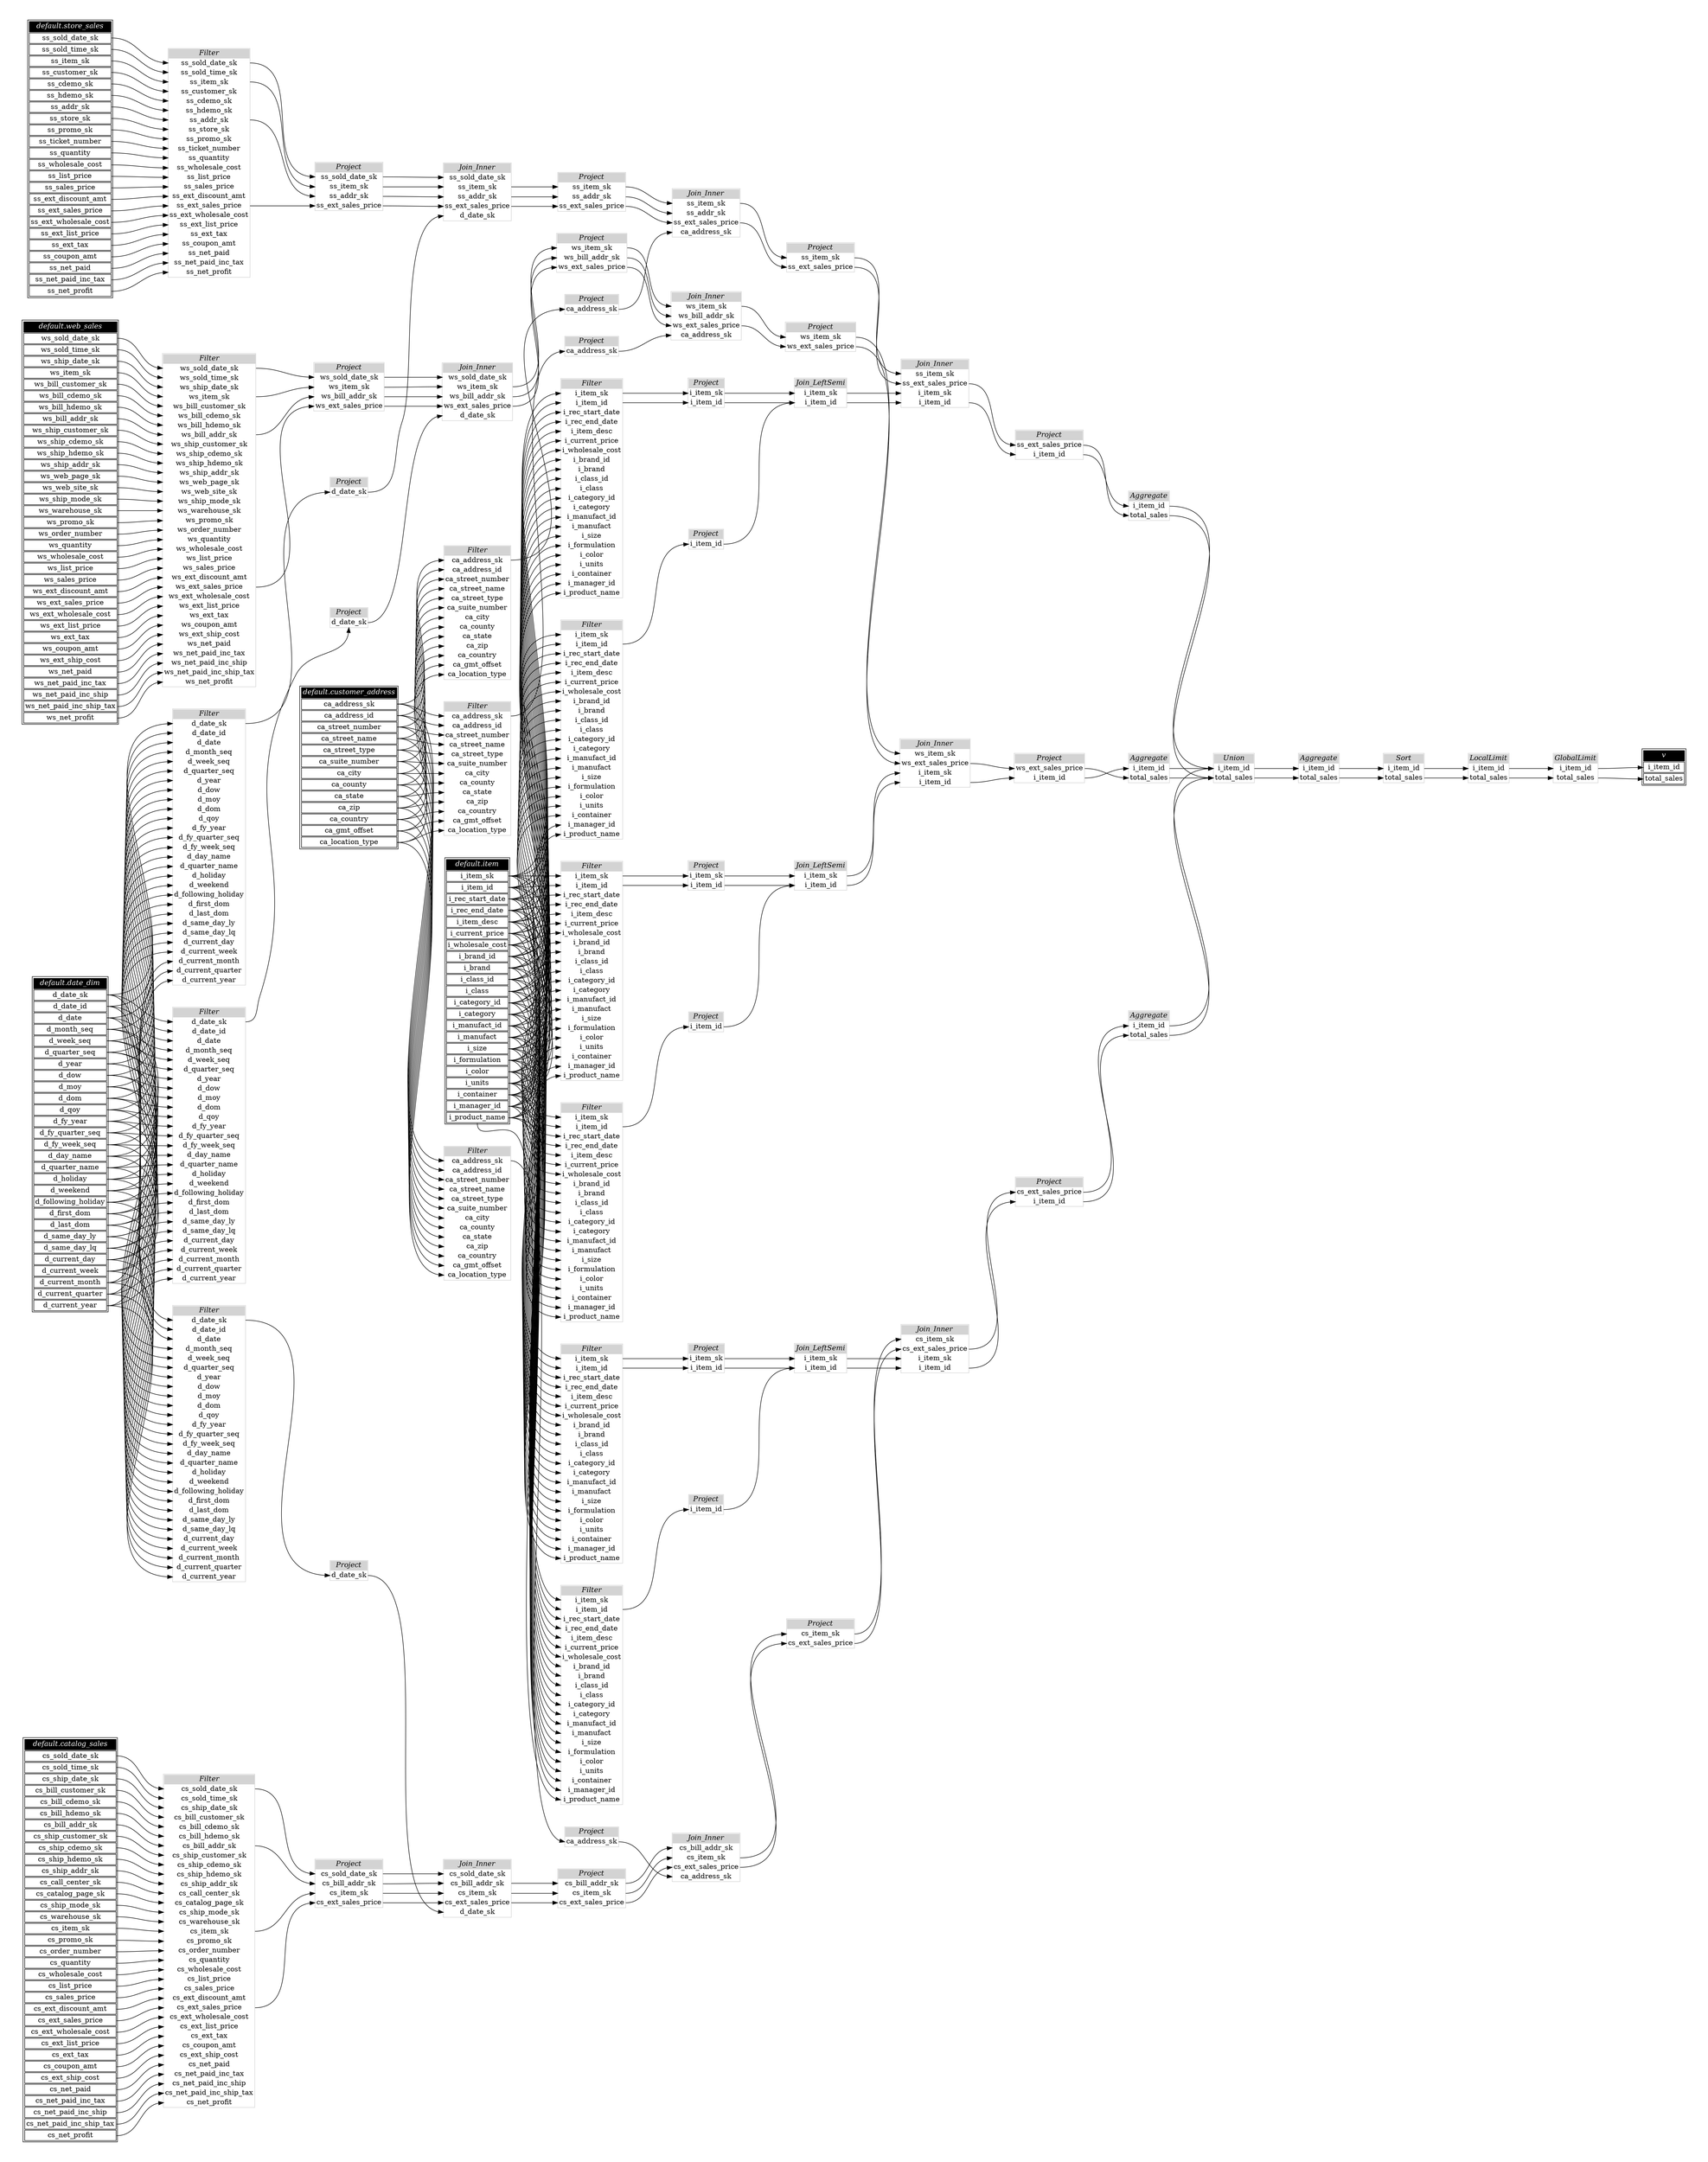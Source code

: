 // Automatically generated by TPCDSFlowTestSuite


digraph {
  graph [pad="0.5" nodesep="0.5" ranksep="1" fontname="Helvetica" rankdir=LR];
  node [shape=plaintext]

  
"Aggregate_5e11f69" [label=<
<table color="lightgray" border="1" cellborder="0" cellspacing="0">
  <tr><td bgcolor="lightgray" port="nodeName"><i>Aggregate</i></td></tr>
  <tr><td port="0">i_item_id</td></tr>
<tr><td port="1">total_sales</td></tr>
</table>>];
     

"Aggregate_7efac1b" [label=<
<table color="lightgray" border="1" cellborder="0" cellspacing="0">
  <tr><td bgcolor="lightgray" port="nodeName"><i>Aggregate</i></td></tr>
  <tr><td port="0">i_item_id</td></tr>
<tr><td port="1">total_sales</td></tr>
</table>>];
     

"Aggregate_84ac364" [label=<
<table color="lightgray" border="1" cellborder="0" cellspacing="0">
  <tr><td bgcolor="lightgray" port="nodeName"><i>Aggregate</i></td></tr>
  <tr><td port="0">i_item_id</td></tr>
<tr><td port="1">total_sales</td></tr>
</table>>];
     

"Aggregate_e6edb68" [label=<
<table color="lightgray" border="1" cellborder="0" cellspacing="0">
  <tr><td bgcolor="lightgray" port="nodeName"><i>Aggregate</i></td></tr>
  <tr><td port="0">i_item_id</td></tr>
<tr><td port="1">total_sales</td></tr>
</table>>];
     

"Filter_228d5f6" [label=<
<table color="lightgray" border="1" cellborder="0" cellspacing="0">
  <tr><td bgcolor="lightgray" port="nodeName"><i>Filter</i></td></tr>
  <tr><td port="0">d_date_sk</td></tr>
<tr><td port="1">d_date_id</td></tr>
<tr><td port="2">d_date</td></tr>
<tr><td port="3">d_month_seq</td></tr>
<tr><td port="4">d_week_seq</td></tr>
<tr><td port="5">d_quarter_seq</td></tr>
<tr><td port="6">d_year</td></tr>
<tr><td port="7">d_dow</td></tr>
<tr><td port="8">d_moy</td></tr>
<tr><td port="9">d_dom</td></tr>
<tr><td port="10">d_qoy</td></tr>
<tr><td port="11">d_fy_year</td></tr>
<tr><td port="12">d_fy_quarter_seq</td></tr>
<tr><td port="13">d_fy_week_seq</td></tr>
<tr><td port="14">d_day_name</td></tr>
<tr><td port="15">d_quarter_name</td></tr>
<tr><td port="16">d_holiday</td></tr>
<tr><td port="17">d_weekend</td></tr>
<tr><td port="18">d_following_holiday</td></tr>
<tr><td port="19">d_first_dom</td></tr>
<tr><td port="20">d_last_dom</td></tr>
<tr><td port="21">d_same_day_ly</td></tr>
<tr><td port="22">d_same_day_lq</td></tr>
<tr><td port="23">d_current_day</td></tr>
<tr><td port="24">d_current_week</td></tr>
<tr><td port="25">d_current_month</td></tr>
<tr><td port="26">d_current_quarter</td></tr>
<tr><td port="27">d_current_year</td></tr>
</table>>];
     

"Filter_32f8710" [label=<
<table color="lightgray" border="1" cellborder="0" cellspacing="0">
  <tr><td bgcolor="lightgray" port="nodeName"><i>Filter</i></td></tr>
  <tr><td port="0">i_item_sk</td></tr>
<tr><td port="1">i_item_id</td></tr>
<tr><td port="2">i_rec_start_date</td></tr>
<tr><td port="3">i_rec_end_date</td></tr>
<tr><td port="4">i_item_desc</td></tr>
<tr><td port="5">i_current_price</td></tr>
<tr><td port="6">i_wholesale_cost</td></tr>
<tr><td port="7">i_brand_id</td></tr>
<tr><td port="8">i_brand</td></tr>
<tr><td port="9">i_class_id</td></tr>
<tr><td port="10">i_class</td></tr>
<tr><td port="11">i_category_id</td></tr>
<tr><td port="12">i_category</td></tr>
<tr><td port="13">i_manufact_id</td></tr>
<tr><td port="14">i_manufact</td></tr>
<tr><td port="15">i_size</td></tr>
<tr><td port="16">i_formulation</td></tr>
<tr><td port="17">i_color</td></tr>
<tr><td port="18">i_units</td></tr>
<tr><td port="19">i_container</td></tr>
<tr><td port="20">i_manager_id</td></tr>
<tr><td port="21">i_product_name</td></tr>
</table>>];
     

"Filter_433d2b6" [label=<
<table color="lightgray" border="1" cellborder="0" cellspacing="0">
  <tr><td bgcolor="lightgray" port="nodeName"><i>Filter</i></td></tr>
  <tr><td port="0">ss_sold_date_sk</td></tr>
<tr><td port="1">ss_sold_time_sk</td></tr>
<tr><td port="2">ss_item_sk</td></tr>
<tr><td port="3">ss_customer_sk</td></tr>
<tr><td port="4">ss_cdemo_sk</td></tr>
<tr><td port="5">ss_hdemo_sk</td></tr>
<tr><td port="6">ss_addr_sk</td></tr>
<tr><td port="7">ss_store_sk</td></tr>
<tr><td port="8">ss_promo_sk</td></tr>
<tr><td port="9">ss_ticket_number</td></tr>
<tr><td port="10">ss_quantity</td></tr>
<tr><td port="11">ss_wholesale_cost</td></tr>
<tr><td port="12">ss_list_price</td></tr>
<tr><td port="13">ss_sales_price</td></tr>
<tr><td port="14">ss_ext_discount_amt</td></tr>
<tr><td port="15">ss_ext_sales_price</td></tr>
<tr><td port="16">ss_ext_wholesale_cost</td></tr>
<tr><td port="17">ss_ext_list_price</td></tr>
<tr><td port="18">ss_ext_tax</td></tr>
<tr><td port="19">ss_coupon_amt</td></tr>
<tr><td port="20">ss_net_paid</td></tr>
<tr><td port="21">ss_net_paid_inc_tax</td></tr>
<tr><td port="22">ss_net_profit</td></tr>
</table>>];
     

"Filter_817d077" [label=<
<table color="lightgray" border="1" cellborder="0" cellspacing="0">
  <tr><td bgcolor="lightgray" port="nodeName"><i>Filter</i></td></tr>
  <tr><td port="0">i_item_sk</td></tr>
<tr><td port="1">i_item_id</td></tr>
<tr><td port="2">i_rec_start_date</td></tr>
<tr><td port="3">i_rec_end_date</td></tr>
<tr><td port="4">i_item_desc</td></tr>
<tr><td port="5">i_current_price</td></tr>
<tr><td port="6">i_wholesale_cost</td></tr>
<tr><td port="7">i_brand_id</td></tr>
<tr><td port="8">i_brand</td></tr>
<tr><td port="9">i_class_id</td></tr>
<tr><td port="10">i_class</td></tr>
<tr><td port="11">i_category_id</td></tr>
<tr><td port="12">i_category</td></tr>
<tr><td port="13">i_manufact_id</td></tr>
<tr><td port="14">i_manufact</td></tr>
<tr><td port="15">i_size</td></tr>
<tr><td port="16">i_formulation</td></tr>
<tr><td port="17">i_color</td></tr>
<tr><td port="18">i_units</td></tr>
<tr><td port="19">i_container</td></tr>
<tr><td port="20">i_manager_id</td></tr>
<tr><td port="21">i_product_name</td></tr>
</table>>];
     

"Filter_83e26aa" [label=<
<table color="lightgray" border="1" cellborder="0" cellspacing="0">
  <tr><td bgcolor="lightgray" port="nodeName"><i>Filter</i></td></tr>
  <tr><td port="0">i_item_sk</td></tr>
<tr><td port="1">i_item_id</td></tr>
<tr><td port="2">i_rec_start_date</td></tr>
<tr><td port="3">i_rec_end_date</td></tr>
<tr><td port="4">i_item_desc</td></tr>
<tr><td port="5">i_current_price</td></tr>
<tr><td port="6">i_wholesale_cost</td></tr>
<tr><td port="7">i_brand_id</td></tr>
<tr><td port="8">i_brand</td></tr>
<tr><td port="9">i_class_id</td></tr>
<tr><td port="10">i_class</td></tr>
<tr><td port="11">i_category_id</td></tr>
<tr><td port="12">i_category</td></tr>
<tr><td port="13">i_manufact_id</td></tr>
<tr><td port="14">i_manufact</td></tr>
<tr><td port="15">i_size</td></tr>
<tr><td port="16">i_formulation</td></tr>
<tr><td port="17">i_color</td></tr>
<tr><td port="18">i_units</td></tr>
<tr><td port="19">i_container</td></tr>
<tr><td port="20">i_manager_id</td></tr>
<tr><td port="21">i_product_name</td></tr>
</table>>];
     

"Filter_84a2be8" [label=<
<table color="lightgray" border="1" cellborder="0" cellspacing="0">
  <tr><td bgcolor="lightgray" port="nodeName"><i>Filter</i></td></tr>
  <tr><td port="0">d_date_sk</td></tr>
<tr><td port="1">d_date_id</td></tr>
<tr><td port="2">d_date</td></tr>
<tr><td port="3">d_month_seq</td></tr>
<tr><td port="4">d_week_seq</td></tr>
<tr><td port="5">d_quarter_seq</td></tr>
<tr><td port="6">d_year</td></tr>
<tr><td port="7">d_dow</td></tr>
<tr><td port="8">d_moy</td></tr>
<tr><td port="9">d_dom</td></tr>
<tr><td port="10">d_qoy</td></tr>
<tr><td port="11">d_fy_year</td></tr>
<tr><td port="12">d_fy_quarter_seq</td></tr>
<tr><td port="13">d_fy_week_seq</td></tr>
<tr><td port="14">d_day_name</td></tr>
<tr><td port="15">d_quarter_name</td></tr>
<tr><td port="16">d_holiday</td></tr>
<tr><td port="17">d_weekend</td></tr>
<tr><td port="18">d_following_holiday</td></tr>
<tr><td port="19">d_first_dom</td></tr>
<tr><td port="20">d_last_dom</td></tr>
<tr><td port="21">d_same_day_ly</td></tr>
<tr><td port="22">d_same_day_lq</td></tr>
<tr><td port="23">d_current_day</td></tr>
<tr><td port="24">d_current_week</td></tr>
<tr><td port="25">d_current_month</td></tr>
<tr><td port="26">d_current_quarter</td></tr>
<tr><td port="27">d_current_year</td></tr>
</table>>];
     

"Filter_8e997ae" [label=<
<table color="lightgray" border="1" cellborder="0" cellspacing="0">
  <tr><td bgcolor="lightgray" port="nodeName"><i>Filter</i></td></tr>
  <tr><td port="0">d_date_sk</td></tr>
<tr><td port="1">d_date_id</td></tr>
<tr><td port="2">d_date</td></tr>
<tr><td port="3">d_month_seq</td></tr>
<tr><td port="4">d_week_seq</td></tr>
<tr><td port="5">d_quarter_seq</td></tr>
<tr><td port="6">d_year</td></tr>
<tr><td port="7">d_dow</td></tr>
<tr><td port="8">d_moy</td></tr>
<tr><td port="9">d_dom</td></tr>
<tr><td port="10">d_qoy</td></tr>
<tr><td port="11">d_fy_year</td></tr>
<tr><td port="12">d_fy_quarter_seq</td></tr>
<tr><td port="13">d_fy_week_seq</td></tr>
<tr><td port="14">d_day_name</td></tr>
<tr><td port="15">d_quarter_name</td></tr>
<tr><td port="16">d_holiday</td></tr>
<tr><td port="17">d_weekend</td></tr>
<tr><td port="18">d_following_holiday</td></tr>
<tr><td port="19">d_first_dom</td></tr>
<tr><td port="20">d_last_dom</td></tr>
<tr><td port="21">d_same_day_ly</td></tr>
<tr><td port="22">d_same_day_lq</td></tr>
<tr><td port="23">d_current_day</td></tr>
<tr><td port="24">d_current_week</td></tr>
<tr><td port="25">d_current_month</td></tr>
<tr><td port="26">d_current_quarter</td></tr>
<tr><td port="27">d_current_year</td></tr>
</table>>];
     

"Filter_9036646" [label=<
<table color="lightgray" border="1" cellborder="0" cellspacing="0">
  <tr><td bgcolor="lightgray" port="nodeName"><i>Filter</i></td></tr>
  <tr><td port="0">cs_sold_date_sk</td></tr>
<tr><td port="1">cs_sold_time_sk</td></tr>
<tr><td port="2">cs_ship_date_sk</td></tr>
<tr><td port="3">cs_bill_customer_sk</td></tr>
<tr><td port="4">cs_bill_cdemo_sk</td></tr>
<tr><td port="5">cs_bill_hdemo_sk</td></tr>
<tr><td port="6">cs_bill_addr_sk</td></tr>
<tr><td port="7">cs_ship_customer_sk</td></tr>
<tr><td port="8">cs_ship_cdemo_sk</td></tr>
<tr><td port="9">cs_ship_hdemo_sk</td></tr>
<tr><td port="10">cs_ship_addr_sk</td></tr>
<tr><td port="11">cs_call_center_sk</td></tr>
<tr><td port="12">cs_catalog_page_sk</td></tr>
<tr><td port="13">cs_ship_mode_sk</td></tr>
<tr><td port="14">cs_warehouse_sk</td></tr>
<tr><td port="15">cs_item_sk</td></tr>
<tr><td port="16">cs_promo_sk</td></tr>
<tr><td port="17">cs_order_number</td></tr>
<tr><td port="18">cs_quantity</td></tr>
<tr><td port="19">cs_wholesale_cost</td></tr>
<tr><td port="20">cs_list_price</td></tr>
<tr><td port="21">cs_sales_price</td></tr>
<tr><td port="22">cs_ext_discount_amt</td></tr>
<tr><td port="23">cs_ext_sales_price</td></tr>
<tr><td port="24">cs_ext_wholesale_cost</td></tr>
<tr><td port="25">cs_ext_list_price</td></tr>
<tr><td port="26">cs_ext_tax</td></tr>
<tr><td port="27">cs_coupon_amt</td></tr>
<tr><td port="28">cs_ext_ship_cost</td></tr>
<tr><td port="29">cs_net_paid</td></tr>
<tr><td port="30">cs_net_paid_inc_tax</td></tr>
<tr><td port="31">cs_net_paid_inc_ship</td></tr>
<tr><td port="32">cs_net_paid_inc_ship_tax</td></tr>
<tr><td port="33">cs_net_profit</td></tr>
</table>>];
     

"Filter_9a4b7be" [label=<
<table color="lightgray" border="1" cellborder="0" cellspacing="0">
  <tr><td bgcolor="lightgray" port="nodeName"><i>Filter</i></td></tr>
  <tr><td port="0">i_item_sk</td></tr>
<tr><td port="1">i_item_id</td></tr>
<tr><td port="2">i_rec_start_date</td></tr>
<tr><td port="3">i_rec_end_date</td></tr>
<tr><td port="4">i_item_desc</td></tr>
<tr><td port="5">i_current_price</td></tr>
<tr><td port="6">i_wholesale_cost</td></tr>
<tr><td port="7">i_brand_id</td></tr>
<tr><td port="8">i_brand</td></tr>
<tr><td port="9">i_class_id</td></tr>
<tr><td port="10">i_class</td></tr>
<tr><td port="11">i_category_id</td></tr>
<tr><td port="12">i_category</td></tr>
<tr><td port="13">i_manufact_id</td></tr>
<tr><td port="14">i_manufact</td></tr>
<tr><td port="15">i_size</td></tr>
<tr><td port="16">i_formulation</td></tr>
<tr><td port="17">i_color</td></tr>
<tr><td port="18">i_units</td></tr>
<tr><td port="19">i_container</td></tr>
<tr><td port="20">i_manager_id</td></tr>
<tr><td port="21">i_product_name</td></tr>
</table>>];
     

"Filter_a301c61" [label=<
<table color="lightgray" border="1" cellborder="0" cellspacing="0">
  <tr><td bgcolor="lightgray" port="nodeName"><i>Filter</i></td></tr>
  <tr><td port="0">ca_address_sk</td></tr>
<tr><td port="1">ca_address_id</td></tr>
<tr><td port="2">ca_street_number</td></tr>
<tr><td port="3">ca_street_name</td></tr>
<tr><td port="4">ca_street_type</td></tr>
<tr><td port="5">ca_suite_number</td></tr>
<tr><td port="6">ca_city</td></tr>
<tr><td port="7">ca_county</td></tr>
<tr><td port="8">ca_state</td></tr>
<tr><td port="9">ca_zip</td></tr>
<tr><td port="10">ca_country</td></tr>
<tr><td port="11">ca_gmt_offset</td></tr>
<tr><td port="12">ca_location_type</td></tr>
</table>>];
     

"Filter_b2bfd96" [label=<
<table color="lightgray" border="1" cellborder="0" cellspacing="0">
  <tr><td bgcolor="lightgray" port="nodeName"><i>Filter</i></td></tr>
  <tr><td port="0">ws_sold_date_sk</td></tr>
<tr><td port="1">ws_sold_time_sk</td></tr>
<tr><td port="2">ws_ship_date_sk</td></tr>
<tr><td port="3">ws_item_sk</td></tr>
<tr><td port="4">ws_bill_customer_sk</td></tr>
<tr><td port="5">ws_bill_cdemo_sk</td></tr>
<tr><td port="6">ws_bill_hdemo_sk</td></tr>
<tr><td port="7">ws_bill_addr_sk</td></tr>
<tr><td port="8">ws_ship_customer_sk</td></tr>
<tr><td port="9">ws_ship_cdemo_sk</td></tr>
<tr><td port="10">ws_ship_hdemo_sk</td></tr>
<tr><td port="11">ws_ship_addr_sk</td></tr>
<tr><td port="12">ws_web_page_sk</td></tr>
<tr><td port="13">ws_web_site_sk</td></tr>
<tr><td port="14">ws_ship_mode_sk</td></tr>
<tr><td port="15">ws_warehouse_sk</td></tr>
<tr><td port="16">ws_promo_sk</td></tr>
<tr><td port="17">ws_order_number</td></tr>
<tr><td port="18">ws_quantity</td></tr>
<tr><td port="19">ws_wholesale_cost</td></tr>
<tr><td port="20">ws_list_price</td></tr>
<tr><td port="21">ws_sales_price</td></tr>
<tr><td port="22">ws_ext_discount_amt</td></tr>
<tr><td port="23">ws_ext_sales_price</td></tr>
<tr><td port="24">ws_ext_wholesale_cost</td></tr>
<tr><td port="25">ws_ext_list_price</td></tr>
<tr><td port="26">ws_ext_tax</td></tr>
<tr><td port="27">ws_coupon_amt</td></tr>
<tr><td port="28">ws_ext_ship_cost</td></tr>
<tr><td port="29">ws_net_paid</td></tr>
<tr><td port="30">ws_net_paid_inc_tax</td></tr>
<tr><td port="31">ws_net_paid_inc_ship</td></tr>
<tr><td port="32">ws_net_paid_inc_ship_tax</td></tr>
<tr><td port="33">ws_net_profit</td></tr>
</table>>];
     

"Filter_b6322f1" [label=<
<table color="lightgray" border="1" cellborder="0" cellspacing="0">
  <tr><td bgcolor="lightgray" port="nodeName"><i>Filter</i></td></tr>
  <tr><td port="0">ca_address_sk</td></tr>
<tr><td port="1">ca_address_id</td></tr>
<tr><td port="2">ca_street_number</td></tr>
<tr><td port="3">ca_street_name</td></tr>
<tr><td port="4">ca_street_type</td></tr>
<tr><td port="5">ca_suite_number</td></tr>
<tr><td port="6">ca_city</td></tr>
<tr><td port="7">ca_county</td></tr>
<tr><td port="8">ca_state</td></tr>
<tr><td port="9">ca_zip</td></tr>
<tr><td port="10">ca_country</td></tr>
<tr><td port="11">ca_gmt_offset</td></tr>
<tr><td port="12">ca_location_type</td></tr>
</table>>];
     

"Filter_d035b89" [label=<
<table color="lightgray" border="1" cellborder="0" cellspacing="0">
  <tr><td bgcolor="lightgray" port="nodeName"><i>Filter</i></td></tr>
  <tr><td port="0">i_item_sk</td></tr>
<tr><td port="1">i_item_id</td></tr>
<tr><td port="2">i_rec_start_date</td></tr>
<tr><td port="3">i_rec_end_date</td></tr>
<tr><td port="4">i_item_desc</td></tr>
<tr><td port="5">i_current_price</td></tr>
<tr><td port="6">i_wholesale_cost</td></tr>
<tr><td port="7">i_brand_id</td></tr>
<tr><td port="8">i_brand</td></tr>
<tr><td port="9">i_class_id</td></tr>
<tr><td port="10">i_class</td></tr>
<tr><td port="11">i_category_id</td></tr>
<tr><td port="12">i_category</td></tr>
<tr><td port="13">i_manufact_id</td></tr>
<tr><td port="14">i_manufact</td></tr>
<tr><td port="15">i_size</td></tr>
<tr><td port="16">i_formulation</td></tr>
<tr><td port="17">i_color</td></tr>
<tr><td port="18">i_units</td></tr>
<tr><td port="19">i_container</td></tr>
<tr><td port="20">i_manager_id</td></tr>
<tr><td port="21">i_product_name</td></tr>
</table>>];
     

"Filter_d678bae" [label=<
<table color="lightgray" border="1" cellborder="0" cellspacing="0">
  <tr><td bgcolor="lightgray" port="nodeName"><i>Filter</i></td></tr>
  <tr><td port="0">i_item_sk</td></tr>
<tr><td port="1">i_item_id</td></tr>
<tr><td port="2">i_rec_start_date</td></tr>
<tr><td port="3">i_rec_end_date</td></tr>
<tr><td port="4">i_item_desc</td></tr>
<tr><td port="5">i_current_price</td></tr>
<tr><td port="6">i_wholesale_cost</td></tr>
<tr><td port="7">i_brand_id</td></tr>
<tr><td port="8">i_brand</td></tr>
<tr><td port="9">i_class_id</td></tr>
<tr><td port="10">i_class</td></tr>
<tr><td port="11">i_category_id</td></tr>
<tr><td port="12">i_category</td></tr>
<tr><td port="13">i_manufact_id</td></tr>
<tr><td port="14">i_manufact</td></tr>
<tr><td port="15">i_size</td></tr>
<tr><td port="16">i_formulation</td></tr>
<tr><td port="17">i_color</td></tr>
<tr><td port="18">i_units</td></tr>
<tr><td port="19">i_container</td></tr>
<tr><td port="20">i_manager_id</td></tr>
<tr><td port="21">i_product_name</td></tr>
</table>>];
     

"Filter_f96da4f" [label=<
<table color="lightgray" border="1" cellborder="0" cellspacing="0">
  <tr><td bgcolor="lightgray" port="nodeName"><i>Filter</i></td></tr>
  <tr><td port="0">ca_address_sk</td></tr>
<tr><td port="1">ca_address_id</td></tr>
<tr><td port="2">ca_street_number</td></tr>
<tr><td port="3">ca_street_name</td></tr>
<tr><td port="4">ca_street_type</td></tr>
<tr><td port="5">ca_suite_number</td></tr>
<tr><td port="6">ca_city</td></tr>
<tr><td port="7">ca_county</td></tr>
<tr><td port="8">ca_state</td></tr>
<tr><td port="9">ca_zip</td></tr>
<tr><td port="10">ca_country</td></tr>
<tr><td port="11">ca_gmt_offset</td></tr>
<tr><td port="12">ca_location_type</td></tr>
</table>>];
     

"GlobalLimit_97af440" [label=<
<table color="lightgray" border="1" cellborder="0" cellspacing="0">
  <tr><td bgcolor="lightgray" port="nodeName"><i>GlobalLimit</i></td></tr>
  <tr><td port="0">i_item_id</td></tr>
<tr><td port="1">total_sales</td></tr>
</table>>];
     

"Join_Inner_08d78df" [label=<
<table color="lightgray" border="1" cellborder="0" cellspacing="0">
  <tr><td bgcolor="lightgray" port="nodeName"><i>Join_Inner</i></td></tr>
  <tr><td port="0">cs_sold_date_sk</td></tr>
<tr><td port="1">cs_bill_addr_sk</td></tr>
<tr><td port="2">cs_item_sk</td></tr>
<tr><td port="3">cs_ext_sales_price</td></tr>
<tr><td port="4">d_date_sk</td></tr>
</table>>];
     

"Join_Inner_3890aaf" [label=<
<table color="lightgray" border="1" cellborder="0" cellspacing="0">
  <tr><td bgcolor="lightgray" port="nodeName"><i>Join_Inner</i></td></tr>
  <tr><td port="0">ss_item_sk</td></tr>
<tr><td port="1">ss_addr_sk</td></tr>
<tr><td port="2">ss_ext_sales_price</td></tr>
<tr><td port="3">ca_address_sk</td></tr>
</table>>];
     

"Join_Inner_4b76147" [label=<
<table color="lightgray" border="1" cellborder="0" cellspacing="0">
  <tr><td bgcolor="lightgray" port="nodeName"><i>Join_Inner</i></td></tr>
  <tr><td port="0">ws_item_sk</td></tr>
<tr><td port="1">ws_ext_sales_price</td></tr>
<tr><td port="2">i_item_sk</td></tr>
<tr><td port="3">i_item_id</td></tr>
</table>>];
     

"Join_Inner_62f4ddd" [label=<
<table color="lightgray" border="1" cellborder="0" cellspacing="0">
  <tr><td bgcolor="lightgray" port="nodeName"><i>Join_Inner</i></td></tr>
  <tr><td port="0">ss_item_sk</td></tr>
<tr><td port="1">ss_ext_sales_price</td></tr>
<tr><td port="2">i_item_sk</td></tr>
<tr><td port="3">i_item_id</td></tr>
</table>>];
     

"Join_Inner_7d0c7b3" [label=<
<table color="lightgray" border="1" cellborder="0" cellspacing="0">
  <tr><td bgcolor="lightgray" port="nodeName"><i>Join_Inner</i></td></tr>
  <tr><td port="0">ws_item_sk</td></tr>
<tr><td port="1">ws_bill_addr_sk</td></tr>
<tr><td port="2">ws_ext_sales_price</td></tr>
<tr><td port="3">ca_address_sk</td></tr>
</table>>];
     

"Join_Inner_951cf32" [label=<
<table color="lightgray" border="1" cellborder="0" cellspacing="0">
  <tr><td bgcolor="lightgray" port="nodeName"><i>Join_Inner</i></td></tr>
  <tr><td port="0">cs_item_sk</td></tr>
<tr><td port="1">cs_ext_sales_price</td></tr>
<tr><td port="2">i_item_sk</td></tr>
<tr><td port="3">i_item_id</td></tr>
</table>>];
     

"Join_Inner_b63dd3a" [label=<
<table color="lightgray" border="1" cellborder="0" cellspacing="0">
  <tr><td bgcolor="lightgray" port="nodeName"><i>Join_Inner</i></td></tr>
  <tr><td port="0">ws_sold_date_sk</td></tr>
<tr><td port="1">ws_item_sk</td></tr>
<tr><td port="2">ws_bill_addr_sk</td></tr>
<tr><td port="3">ws_ext_sales_price</td></tr>
<tr><td port="4">d_date_sk</td></tr>
</table>>];
     

"Join_Inner_d080bca" [label=<
<table color="lightgray" border="1" cellborder="0" cellspacing="0">
  <tr><td bgcolor="lightgray" port="nodeName"><i>Join_Inner</i></td></tr>
  <tr><td port="0">ss_sold_date_sk</td></tr>
<tr><td port="1">ss_item_sk</td></tr>
<tr><td port="2">ss_addr_sk</td></tr>
<tr><td port="3">ss_ext_sales_price</td></tr>
<tr><td port="4">d_date_sk</td></tr>
</table>>];
     

"Join_Inner_e97da90" [label=<
<table color="lightgray" border="1" cellborder="0" cellspacing="0">
  <tr><td bgcolor="lightgray" port="nodeName"><i>Join_Inner</i></td></tr>
  <tr><td port="0">cs_bill_addr_sk</td></tr>
<tr><td port="1">cs_item_sk</td></tr>
<tr><td port="2">cs_ext_sales_price</td></tr>
<tr><td port="3">ca_address_sk</td></tr>
</table>>];
     

"Join_LeftSemi_4612014" [label=<
<table color="lightgray" border="1" cellborder="0" cellspacing="0">
  <tr><td bgcolor="lightgray" port="nodeName"><i>Join_LeftSemi</i></td></tr>
  <tr><td port="0">i_item_sk</td></tr>
<tr><td port="1">i_item_id</td></tr>
</table>>];
     

"Join_LeftSemi_8c1f6c1" [label=<
<table color="lightgray" border="1" cellborder="0" cellspacing="0">
  <tr><td bgcolor="lightgray" port="nodeName"><i>Join_LeftSemi</i></td></tr>
  <tr><td port="0">i_item_sk</td></tr>
<tr><td port="1">i_item_id</td></tr>
</table>>];
     

"Join_LeftSemi_cfc8203" [label=<
<table color="lightgray" border="1" cellborder="0" cellspacing="0">
  <tr><td bgcolor="lightgray" port="nodeName"><i>Join_LeftSemi</i></td></tr>
  <tr><td port="0">i_item_sk</td></tr>
<tr><td port="1">i_item_id</td></tr>
</table>>];
     

"LocalLimit_84ab5c8" [label=<
<table color="lightgray" border="1" cellborder="0" cellspacing="0">
  <tr><td bgcolor="lightgray" port="nodeName"><i>LocalLimit</i></td></tr>
  <tr><td port="0">i_item_id</td></tr>
<tr><td port="1">total_sales</td></tr>
</table>>];
     

"Project_0c5c64f" [label=<
<table color="lightgray" border="1" cellborder="0" cellspacing="0">
  <tr><td bgcolor="lightgray" port="nodeName"><i>Project</i></td></tr>
  <tr><td port="0">i_item_id</td></tr>
</table>>];
     

"Project_0ccb4e5" [label=<
<table color="lightgray" border="1" cellborder="0" cellspacing="0">
  <tr><td bgcolor="lightgray" port="nodeName"><i>Project</i></td></tr>
  <tr><td port="0">d_date_sk</td></tr>
</table>>];
     

"Project_1d0238b" [label=<
<table color="lightgray" border="1" cellborder="0" cellspacing="0">
  <tr><td bgcolor="lightgray" port="nodeName"><i>Project</i></td></tr>
  <tr><td port="0">d_date_sk</td></tr>
</table>>];
     

"Project_27b48b4" [label=<
<table color="lightgray" border="1" cellborder="0" cellspacing="0">
  <tr><td bgcolor="lightgray" port="nodeName"><i>Project</i></td></tr>
  <tr><td port="0">ca_address_sk</td></tr>
</table>>];
     

"Project_3831ceb" [label=<
<table color="lightgray" border="1" cellborder="0" cellspacing="0">
  <tr><td bgcolor="lightgray" port="nodeName"><i>Project</i></td></tr>
  <tr><td port="0">i_item_id</td></tr>
</table>>];
     

"Project_4c8e1fb" [label=<
<table color="lightgray" border="1" cellborder="0" cellspacing="0">
  <tr><td bgcolor="lightgray" port="nodeName"><i>Project</i></td></tr>
  <tr><td port="0">cs_item_sk</td></tr>
<tr><td port="1">cs_ext_sales_price</td></tr>
</table>>];
     

"Project_501df78" [label=<
<table color="lightgray" border="1" cellborder="0" cellspacing="0">
  <tr><td bgcolor="lightgray" port="nodeName"><i>Project</i></td></tr>
  <tr><td port="0">cs_ext_sales_price</td></tr>
<tr><td port="1">i_item_id</td></tr>
</table>>];
     

"Project_67e0787" [label=<
<table color="lightgray" border="1" cellborder="0" cellspacing="0">
  <tr><td bgcolor="lightgray" port="nodeName"><i>Project</i></td></tr>
  <tr><td port="0">cs_bill_addr_sk</td></tr>
<tr><td port="1">cs_item_sk</td></tr>
<tr><td port="2">cs_ext_sales_price</td></tr>
</table>>];
     

"Project_78b0e44" [label=<
<table color="lightgray" border="1" cellborder="0" cellspacing="0">
  <tr><td bgcolor="lightgray" port="nodeName"><i>Project</i></td></tr>
  <tr><td port="0">i_item_sk</td></tr>
<tr><td port="1">i_item_id</td></tr>
</table>>];
     

"Project_795d91b" [label=<
<table color="lightgray" border="1" cellborder="0" cellspacing="0">
  <tr><td bgcolor="lightgray" port="nodeName"><i>Project</i></td></tr>
  <tr><td port="0">i_item_sk</td></tr>
<tr><td port="1">i_item_id</td></tr>
</table>>];
     

"Project_7e03855" [label=<
<table color="lightgray" border="1" cellborder="0" cellspacing="0">
  <tr><td bgcolor="lightgray" port="nodeName"><i>Project</i></td></tr>
  <tr><td port="0">ss_sold_date_sk</td></tr>
<tr><td port="1">ss_item_sk</td></tr>
<tr><td port="2">ss_addr_sk</td></tr>
<tr><td port="3">ss_ext_sales_price</td></tr>
</table>>];
     

"Project_8cef857" [label=<
<table color="lightgray" border="1" cellborder="0" cellspacing="0">
  <tr><td bgcolor="lightgray" port="nodeName"><i>Project</i></td></tr>
  <tr><td port="0">ss_item_sk</td></tr>
<tr><td port="1">ss_addr_sk</td></tr>
<tr><td port="2">ss_ext_sales_price</td></tr>
</table>>];
     

"Project_ae9a46c" [label=<
<table color="lightgray" border="1" cellborder="0" cellspacing="0">
  <tr><td bgcolor="lightgray" port="nodeName"><i>Project</i></td></tr>
  <tr><td port="0">ss_item_sk</td></tr>
<tr><td port="1">ss_ext_sales_price</td></tr>
</table>>];
     

"Project_b5983dd" [label=<
<table color="lightgray" border="1" cellborder="0" cellspacing="0">
  <tr><td bgcolor="lightgray" port="nodeName"><i>Project</i></td></tr>
  <tr><td port="0">i_item_sk</td></tr>
<tr><td port="1">i_item_id</td></tr>
</table>>];
     

"Project_b7f9fe7" [label=<
<table color="lightgray" border="1" cellborder="0" cellspacing="0">
  <tr><td bgcolor="lightgray" port="nodeName"><i>Project</i></td></tr>
  <tr><td port="0">ss_ext_sales_price</td></tr>
<tr><td port="1">i_item_id</td></tr>
</table>>];
     

"Project_b878760" [label=<
<table color="lightgray" border="1" cellborder="0" cellspacing="0">
  <tr><td bgcolor="lightgray" port="nodeName"><i>Project</i></td></tr>
  <tr><td port="0">d_date_sk</td></tr>
</table>>];
     

"Project_c161efb" [label=<
<table color="lightgray" border="1" cellborder="0" cellspacing="0">
  <tr><td bgcolor="lightgray" port="nodeName"><i>Project</i></td></tr>
  <tr><td port="0">i_item_id</td></tr>
</table>>];
     

"Project_c55139f" [label=<
<table color="lightgray" border="1" cellborder="0" cellspacing="0">
  <tr><td bgcolor="lightgray" port="nodeName"><i>Project</i></td></tr>
  <tr><td port="0">cs_sold_date_sk</td></tr>
<tr><td port="1">cs_bill_addr_sk</td></tr>
<tr><td port="2">cs_item_sk</td></tr>
<tr><td port="3">cs_ext_sales_price</td></tr>
</table>>];
     

"Project_c5b6028" [label=<
<table color="lightgray" border="1" cellborder="0" cellspacing="0">
  <tr><td bgcolor="lightgray" port="nodeName"><i>Project</i></td></tr>
  <tr><td port="0">ca_address_sk</td></tr>
</table>>];
     

"Project_c99851a" [label=<
<table color="lightgray" border="1" cellborder="0" cellspacing="0">
  <tr><td bgcolor="lightgray" port="nodeName"><i>Project</i></td></tr>
  <tr><td port="0">ws_item_sk</td></tr>
<tr><td port="1">ws_ext_sales_price</td></tr>
</table>>];
     

"Project_e4bc9bd" [label=<
<table color="lightgray" border="1" cellborder="0" cellspacing="0">
  <tr><td bgcolor="lightgray" port="nodeName"><i>Project</i></td></tr>
  <tr><td port="0">ca_address_sk</td></tr>
</table>>];
     

"Project_e83a3ad" [label=<
<table color="lightgray" border="1" cellborder="0" cellspacing="0">
  <tr><td bgcolor="lightgray" port="nodeName"><i>Project</i></td></tr>
  <tr><td port="0">ws_sold_date_sk</td></tr>
<tr><td port="1">ws_item_sk</td></tr>
<tr><td port="2">ws_bill_addr_sk</td></tr>
<tr><td port="3">ws_ext_sales_price</td></tr>
</table>>];
     

"Project_f320bdd" [label=<
<table color="lightgray" border="1" cellborder="0" cellspacing="0">
  <tr><td bgcolor="lightgray" port="nodeName"><i>Project</i></td></tr>
  <tr><td port="0">ws_item_sk</td></tr>
<tr><td port="1">ws_bill_addr_sk</td></tr>
<tr><td port="2">ws_ext_sales_price</td></tr>
</table>>];
     

"Project_fbc11a0" [label=<
<table color="lightgray" border="1" cellborder="0" cellspacing="0">
  <tr><td bgcolor="lightgray" port="nodeName"><i>Project</i></td></tr>
  <tr><td port="0">ws_ext_sales_price</td></tr>
<tr><td port="1">i_item_id</td></tr>
</table>>];
     

"Sort_e3a7e03" [label=<
<table color="lightgray" border="1" cellborder="0" cellspacing="0">
  <tr><td bgcolor="lightgray" port="nodeName"><i>Sort</i></td></tr>
  <tr><td port="0">i_item_id</td></tr>
<tr><td port="1">total_sales</td></tr>
</table>>];
     

"Union_6602d70" [label=<
<table color="lightgray" border="1" cellborder="0" cellspacing="0">
  <tr><td bgcolor="lightgray" port="nodeName"><i>Union</i></td></tr>
  <tr><td port="0">i_item_id</td></tr>
<tr><td port="1">total_sales</td></tr>
</table>>];
     

"default.catalog_sales" [color="black" label=<
<table>
  <tr><td bgcolor="black" port="nodeName"><i><font color="white">default.catalog_sales</font></i></td></tr>
  <tr><td port="0">cs_sold_date_sk</td></tr>
<tr><td port="1">cs_sold_time_sk</td></tr>
<tr><td port="2">cs_ship_date_sk</td></tr>
<tr><td port="3">cs_bill_customer_sk</td></tr>
<tr><td port="4">cs_bill_cdemo_sk</td></tr>
<tr><td port="5">cs_bill_hdemo_sk</td></tr>
<tr><td port="6">cs_bill_addr_sk</td></tr>
<tr><td port="7">cs_ship_customer_sk</td></tr>
<tr><td port="8">cs_ship_cdemo_sk</td></tr>
<tr><td port="9">cs_ship_hdemo_sk</td></tr>
<tr><td port="10">cs_ship_addr_sk</td></tr>
<tr><td port="11">cs_call_center_sk</td></tr>
<tr><td port="12">cs_catalog_page_sk</td></tr>
<tr><td port="13">cs_ship_mode_sk</td></tr>
<tr><td port="14">cs_warehouse_sk</td></tr>
<tr><td port="15">cs_item_sk</td></tr>
<tr><td port="16">cs_promo_sk</td></tr>
<tr><td port="17">cs_order_number</td></tr>
<tr><td port="18">cs_quantity</td></tr>
<tr><td port="19">cs_wholesale_cost</td></tr>
<tr><td port="20">cs_list_price</td></tr>
<tr><td port="21">cs_sales_price</td></tr>
<tr><td port="22">cs_ext_discount_amt</td></tr>
<tr><td port="23">cs_ext_sales_price</td></tr>
<tr><td port="24">cs_ext_wholesale_cost</td></tr>
<tr><td port="25">cs_ext_list_price</td></tr>
<tr><td port="26">cs_ext_tax</td></tr>
<tr><td port="27">cs_coupon_amt</td></tr>
<tr><td port="28">cs_ext_ship_cost</td></tr>
<tr><td port="29">cs_net_paid</td></tr>
<tr><td port="30">cs_net_paid_inc_tax</td></tr>
<tr><td port="31">cs_net_paid_inc_ship</td></tr>
<tr><td port="32">cs_net_paid_inc_ship_tax</td></tr>
<tr><td port="33">cs_net_profit</td></tr>
</table>>];
     

"default.customer_address" [color="black" label=<
<table>
  <tr><td bgcolor="black" port="nodeName"><i><font color="white">default.customer_address</font></i></td></tr>
  <tr><td port="0">ca_address_sk</td></tr>
<tr><td port="1">ca_address_id</td></tr>
<tr><td port="2">ca_street_number</td></tr>
<tr><td port="3">ca_street_name</td></tr>
<tr><td port="4">ca_street_type</td></tr>
<tr><td port="5">ca_suite_number</td></tr>
<tr><td port="6">ca_city</td></tr>
<tr><td port="7">ca_county</td></tr>
<tr><td port="8">ca_state</td></tr>
<tr><td port="9">ca_zip</td></tr>
<tr><td port="10">ca_country</td></tr>
<tr><td port="11">ca_gmt_offset</td></tr>
<tr><td port="12">ca_location_type</td></tr>
</table>>];
     

"default.date_dim" [color="black" label=<
<table>
  <tr><td bgcolor="black" port="nodeName"><i><font color="white">default.date_dim</font></i></td></tr>
  <tr><td port="0">d_date_sk</td></tr>
<tr><td port="1">d_date_id</td></tr>
<tr><td port="2">d_date</td></tr>
<tr><td port="3">d_month_seq</td></tr>
<tr><td port="4">d_week_seq</td></tr>
<tr><td port="5">d_quarter_seq</td></tr>
<tr><td port="6">d_year</td></tr>
<tr><td port="7">d_dow</td></tr>
<tr><td port="8">d_moy</td></tr>
<tr><td port="9">d_dom</td></tr>
<tr><td port="10">d_qoy</td></tr>
<tr><td port="11">d_fy_year</td></tr>
<tr><td port="12">d_fy_quarter_seq</td></tr>
<tr><td port="13">d_fy_week_seq</td></tr>
<tr><td port="14">d_day_name</td></tr>
<tr><td port="15">d_quarter_name</td></tr>
<tr><td port="16">d_holiday</td></tr>
<tr><td port="17">d_weekend</td></tr>
<tr><td port="18">d_following_holiday</td></tr>
<tr><td port="19">d_first_dom</td></tr>
<tr><td port="20">d_last_dom</td></tr>
<tr><td port="21">d_same_day_ly</td></tr>
<tr><td port="22">d_same_day_lq</td></tr>
<tr><td port="23">d_current_day</td></tr>
<tr><td port="24">d_current_week</td></tr>
<tr><td port="25">d_current_month</td></tr>
<tr><td port="26">d_current_quarter</td></tr>
<tr><td port="27">d_current_year</td></tr>
</table>>];
     

"default.item" [color="black" label=<
<table>
  <tr><td bgcolor="black" port="nodeName"><i><font color="white">default.item</font></i></td></tr>
  <tr><td port="0">i_item_sk</td></tr>
<tr><td port="1">i_item_id</td></tr>
<tr><td port="2">i_rec_start_date</td></tr>
<tr><td port="3">i_rec_end_date</td></tr>
<tr><td port="4">i_item_desc</td></tr>
<tr><td port="5">i_current_price</td></tr>
<tr><td port="6">i_wholesale_cost</td></tr>
<tr><td port="7">i_brand_id</td></tr>
<tr><td port="8">i_brand</td></tr>
<tr><td port="9">i_class_id</td></tr>
<tr><td port="10">i_class</td></tr>
<tr><td port="11">i_category_id</td></tr>
<tr><td port="12">i_category</td></tr>
<tr><td port="13">i_manufact_id</td></tr>
<tr><td port="14">i_manufact</td></tr>
<tr><td port="15">i_size</td></tr>
<tr><td port="16">i_formulation</td></tr>
<tr><td port="17">i_color</td></tr>
<tr><td port="18">i_units</td></tr>
<tr><td port="19">i_container</td></tr>
<tr><td port="20">i_manager_id</td></tr>
<tr><td port="21">i_product_name</td></tr>
</table>>];
     

"default.store_sales" [color="black" label=<
<table>
  <tr><td bgcolor="black" port="nodeName"><i><font color="white">default.store_sales</font></i></td></tr>
  <tr><td port="0">ss_sold_date_sk</td></tr>
<tr><td port="1">ss_sold_time_sk</td></tr>
<tr><td port="2">ss_item_sk</td></tr>
<tr><td port="3">ss_customer_sk</td></tr>
<tr><td port="4">ss_cdemo_sk</td></tr>
<tr><td port="5">ss_hdemo_sk</td></tr>
<tr><td port="6">ss_addr_sk</td></tr>
<tr><td port="7">ss_store_sk</td></tr>
<tr><td port="8">ss_promo_sk</td></tr>
<tr><td port="9">ss_ticket_number</td></tr>
<tr><td port="10">ss_quantity</td></tr>
<tr><td port="11">ss_wholesale_cost</td></tr>
<tr><td port="12">ss_list_price</td></tr>
<tr><td port="13">ss_sales_price</td></tr>
<tr><td port="14">ss_ext_discount_amt</td></tr>
<tr><td port="15">ss_ext_sales_price</td></tr>
<tr><td port="16">ss_ext_wholesale_cost</td></tr>
<tr><td port="17">ss_ext_list_price</td></tr>
<tr><td port="18">ss_ext_tax</td></tr>
<tr><td port="19">ss_coupon_amt</td></tr>
<tr><td port="20">ss_net_paid</td></tr>
<tr><td port="21">ss_net_paid_inc_tax</td></tr>
<tr><td port="22">ss_net_profit</td></tr>
</table>>];
     

"default.web_sales" [color="black" label=<
<table>
  <tr><td bgcolor="black" port="nodeName"><i><font color="white">default.web_sales</font></i></td></tr>
  <tr><td port="0">ws_sold_date_sk</td></tr>
<tr><td port="1">ws_sold_time_sk</td></tr>
<tr><td port="2">ws_ship_date_sk</td></tr>
<tr><td port="3">ws_item_sk</td></tr>
<tr><td port="4">ws_bill_customer_sk</td></tr>
<tr><td port="5">ws_bill_cdemo_sk</td></tr>
<tr><td port="6">ws_bill_hdemo_sk</td></tr>
<tr><td port="7">ws_bill_addr_sk</td></tr>
<tr><td port="8">ws_ship_customer_sk</td></tr>
<tr><td port="9">ws_ship_cdemo_sk</td></tr>
<tr><td port="10">ws_ship_hdemo_sk</td></tr>
<tr><td port="11">ws_ship_addr_sk</td></tr>
<tr><td port="12">ws_web_page_sk</td></tr>
<tr><td port="13">ws_web_site_sk</td></tr>
<tr><td port="14">ws_ship_mode_sk</td></tr>
<tr><td port="15">ws_warehouse_sk</td></tr>
<tr><td port="16">ws_promo_sk</td></tr>
<tr><td port="17">ws_order_number</td></tr>
<tr><td port="18">ws_quantity</td></tr>
<tr><td port="19">ws_wholesale_cost</td></tr>
<tr><td port="20">ws_list_price</td></tr>
<tr><td port="21">ws_sales_price</td></tr>
<tr><td port="22">ws_ext_discount_amt</td></tr>
<tr><td port="23">ws_ext_sales_price</td></tr>
<tr><td port="24">ws_ext_wholesale_cost</td></tr>
<tr><td port="25">ws_ext_list_price</td></tr>
<tr><td port="26">ws_ext_tax</td></tr>
<tr><td port="27">ws_coupon_amt</td></tr>
<tr><td port="28">ws_ext_ship_cost</td></tr>
<tr><td port="29">ws_net_paid</td></tr>
<tr><td port="30">ws_net_paid_inc_tax</td></tr>
<tr><td port="31">ws_net_paid_inc_ship</td></tr>
<tr><td port="32">ws_net_paid_inc_ship_tax</td></tr>
<tr><td port="33">ws_net_profit</td></tr>
</table>>];
     

"v" [color="black" label=<
<table>
  <tr><td bgcolor="black" port="nodeName"><i><font color="white">v</font></i></td></tr>
  <tr><td port="0">i_item_id</td></tr>
<tr><td port="1">total_sales</td></tr>
</table>>];
     
  "Aggregate_5e11f69":0 -> "Sort_e3a7e03":0;
"Aggregate_5e11f69":1 -> "Sort_e3a7e03":1;
"Aggregate_7efac1b":0 -> "Union_6602d70":0;
"Aggregate_7efac1b":1 -> "Union_6602d70":1;
"Aggregate_84ac364":0 -> "Union_6602d70":0;
"Aggregate_84ac364":1 -> "Union_6602d70":1;
"Aggregate_e6edb68":0 -> "Union_6602d70":0;
"Aggregate_e6edb68":1 -> "Union_6602d70":1;
"Filter_228d5f6":0 -> "Project_1d0238b":0;
"Filter_32f8710":1 -> "Project_0c5c64f":0;
"Filter_433d2b6":0 -> "Project_7e03855":0;
"Filter_433d2b6":15 -> "Project_7e03855":3;
"Filter_433d2b6":2 -> "Project_7e03855":1;
"Filter_433d2b6":6 -> "Project_7e03855":2;
"Filter_817d077":1 -> "Project_3831ceb":0;
"Filter_83e26aa":0 -> "Project_b5983dd":0;
"Filter_83e26aa":1 -> "Project_b5983dd":1;
"Filter_84a2be8":0 -> "Project_0ccb4e5":0;
"Filter_8e997ae":0 -> "Project_b878760":0;
"Filter_9036646":0 -> "Project_c55139f":0;
"Filter_9036646":15 -> "Project_c55139f":2;
"Filter_9036646":23 -> "Project_c55139f":3;
"Filter_9036646":6 -> "Project_c55139f":1;
"Filter_9a4b7be":1 -> "Project_c161efb":0;
"Filter_a301c61":0 -> "Project_27b48b4":0;
"Filter_b2bfd96":0 -> "Project_e83a3ad":0;
"Filter_b2bfd96":23 -> "Project_e83a3ad":3;
"Filter_b2bfd96":3 -> "Project_e83a3ad":1;
"Filter_b2bfd96":7 -> "Project_e83a3ad":2;
"Filter_b6322f1":0 -> "Project_c5b6028":0;
"Filter_d035b89":0 -> "Project_795d91b":0;
"Filter_d035b89":1 -> "Project_795d91b":1;
"Filter_d678bae":0 -> "Project_78b0e44":0;
"Filter_d678bae":1 -> "Project_78b0e44":1;
"Filter_f96da4f":0 -> "Project_e4bc9bd":0;
"GlobalLimit_97af440":0 -> "v":0;
"GlobalLimit_97af440":1 -> "v":1;
"Join_Inner_08d78df":1 -> "Project_67e0787":0;
"Join_Inner_08d78df":2 -> "Project_67e0787":1;
"Join_Inner_08d78df":3 -> "Project_67e0787":2;
"Join_Inner_3890aaf":0 -> "Project_ae9a46c":0;
"Join_Inner_3890aaf":2 -> "Project_ae9a46c":1;
"Join_Inner_4b76147":1 -> "Project_fbc11a0":0;
"Join_Inner_4b76147":3 -> "Project_fbc11a0":1;
"Join_Inner_62f4ddd":1 -> "Project_b7f9fe7":0;
"Join_Inner_62f4ddd":3 -> "Project_b7f9fe7":1;
"Join_Inner_7d0c7b3":0 -> "Project_c99851a":0;
"Join_Inner_7d0c7b3":2 -> "Project_c99851a":1;
"Join_Inner_951cf32":1 -> "Project_501df78":0;
"Join_Inner_951cf32":3 -> "Project_501df78":1;
"Join_Inner_b63dd3a":1 -> "Project_f320bdd":0;
"Join_Inner_b63dd3a":2 -> "Project_f320bdd":1;
"Join_Inner_b63dd3a":3 -> "Project_f320bdd":2;
"Join_Inner_d080bca":1 -> "Project_8cef857":0;
"Join_Inner_d080bca":2 -> "Project_8cef857":1;
"Join_Inner_d080bca":3 -> "Project_8cef857":2;
"Join_Inner_e97da90":1 -> "Project_4c8e1fb":0;
"Join_Inner_e97da90":2 -> "Project_4c8e1fb":1;
"Join_LeftSemi_4612014":0 -> "Join_Inner_951cf32":2;
"Join_LeftSemi_4612014":1 -> "Join_Inner_951cf32":3;
"Join_LeftSemi_8c1f6c1":0 -> "Join_Inner_4b76147":2;
"Join_LeftSemi_8c1f6c1":1 -> "Join_Inner_4b76147":3;
"Join_LeftSemi_cfc8203":0 -> "Join_Inner_62f4ddd":2;
"Join_LeftSemi_cfc8203":1 -> "Join_Inner_62f4ddd":3;
"LocalLimit_84ab5c8":0 -> "GlobalLimit_97af440":0;
"LocalLimit_84ab5c8":1 -> "GlobalLimit_97af440":1;
"Project_0c5c64f":0 -> "Join_LeftSemi_cfc8203":1;
"Project_0ccb4e5":0 -> "Join_Inner_b63dd3a":4;
"Project_1d0238b":0 -> "Join_Inner_d080bca":4;
"Project_27b48b4":0 -> "Join_Inner_7d0c7b3":3;
"Project_3831ceb":0 -> "Join_LeftSemi_8c1f6c1":1;
"Project_4c8e1fb":0 -> "Join_Inner_951cf32":0;
"Project_4c8e1fb":1 -> "Join_Inner_951cf32":1;
"Project_501df78":0 -> "Aggregate_e6edb68":1;
"Project_501df78":1 -> "Aggregate_e6edb68":0;
"Project_67e0787":0 -> "Join_Inner_e97da90":0;
"Project_67e0787":1 -> "Join_Inner_e97da90":1;
"Project_67e0787":2 -> "Join_Inner_e97da90":2;
"Project_78b0e44":0 -> "Join_LeftSemi_4612014":0;
"Project_78b0e44":1 -> "Join_LeftSemi_4612014":1;
"Project_795d91b":0 -> "Join_LeftSemi_cfc8203":0;
"Project_795d91b":1 -> "Join_LeftSemi_cfc8203":1;
"Project_7e03855":0 -> "Join_Inner_d080bca":0;
"Project_7e03855":1 -> "Join_Inner_d080bca":1;
"Project_7e03855":2 -> "Join_Inner_d080bca":2;
"Project_7e03855":3 -> "Join_Inner_d080bca":3;
"Project_8cef857":0 -> "Join_Inner_3890aaf":0;
"Project_8cef857":1 -> "Join_Inner_3890aaf":1;
"Project_8cef857":2 -> "Join_Inner_3890aaf":2;
"Project_ae9a46c":0 -> "Join_Inner_62f4ddd":0;
"Project_ae9a46c":1 -> "Join_Inner_62f4ddd":1;
"Project_b5983dd":0 -> "Join_LeftSemi_8c1f6c1":0;
"Project_b5983dd":1 -> "Join_LeftSemi_8c1f6c1":1;
"Project_b7f9fe7":0 -> "Aggregate_84ac364":1;
"Project_b7f9fe7":1 -> "Aggregate_84ac364":0;
"Project_b878760":0 -> "Join_Inner_08d78df":4;
"Project_c161efb":0 -> "Join_LeftSemi_4612014":1;
"Project_c55139f":0 -> "Join_Inner_08d78df":0;
"Project_c55139f":1 -> "Join_Inner_08d78df":1;
"Project_c55139f":2 -> "Join_Inner_08d78df":2;
"Project_c55139f":3 -> "Join_Inner_08d78df":3;
"Project_c5b6028":0 -> "Join_Inner_e97da90":3;
"Project_c99851a":0 -> "Join_Inner_4b76147":0;
"Project_c99851a":1 -> "Join_Inner_4b76147":1;
"Project_e4bc9bd":0 -> "Join_Inner_3890aaf":3;
"Project_e83a3ad":0 -> "Join_Inner_b63dd3a":0;
"Project_e83a3ad":1 -> "Join_Inner_b63dd3a":1;
"Project_e83a3ad":2 -> "Join_Inner_b63dd3a":2;
"Project_e83a3ad":3 -> "Join_Inner_b63dd3a":3;
"Project_f320bdd":0 -> "Join_Inner_7d0c7b3":0;
"Project_f320bdd":1 -> "Join_Inner_7d0c7b3":1;
"Project_f320bdd":2 -> "Join_Inner_7d0c7b3":2;
"Project_fbc11a0":0 -> "Aggregate_7efac1b":1;
"Project_fbc11a0":1 -> "Aggregate_7efac1b":0;
"Sort_e3a7e03":0 -> "LocalLimit_84ab5c8":0;
"Sort_e3a7e03":1 -> "LocalLimit_84ab5c8":1;
"Union_6602d70":0 -> "Aggregate_5e11f69":0;
"Union_6602d70":1 -> "Aggregate_5e11f69":1;
"default.catalog_sales":0 -> "Filter_9036646":0;
"default.catalog_sales":1 -> "Filter_9036646":1;
"default.catalog_sales":10 -> "Filter_9036646":10;
"default.catalog_sales":11 -> "Filter_9036646":11;
"default.catalog_sales":12 -> "Filter_9036646":12;
"default.catalog_sales":13 -> "Filter_9036646":13;
"default.catalog_sales":14 -> "Filter_9036646":14;
"default.catalog_sales":15 -> "Filter_9036646":15;
"default.catalog_sales":16 -> "Filter_9036646":16;
"default.catalog_sales":17 -> "Filter_9036646":17;
"default.catalog_sales":18 -> "Filter_9036646":18;
"default.catalog_sales":19 -> "Filter_9036646":19;
"default.catalog_sales":2 -> "Filter_9036646":2;
"default.catalog_sales":20 -> "Filter_9036646":20;
"default.catalog_sales":21 -> "Filter_9036646":21;
"default.catalog_sales":22 -> "Filter_9036646":22;
"default.catalog_sales":23 -> "Filter_9036646":23;
"default.catalog_sales":24 -> "Filter_9036646":24;
"default.catalog_sales":25 -> "Filter_9036646":25;
"default.catalog_sales":26 -> "Filter_9036646":26;
"default.catalog_sales":27 -> "Filter_9036646":27;
"default.catalog_sales":28 -> "Filter_9036646":28;
"default.catalog_sales":29 -> "Filter_9036646":29;
"default.catalog_sales":3 -> "Filter_9036646":3;
"default.catalog_sales":30 -> "Filter_9036646":30;
"default.catalog_sales":31 -> "Filter_9036646":31;
"default.catalog_sales":32 -> "Filter_9036646":32;
"default.catalog_sales":33 -> "Filter_9036646":33;
"default.catalog_sales":4 -> "Filter_9036646":4;
"default.catalog_sales":5 -> "Filter_9036646":5;
"default.catalog_sales":6 -> "Filter_9036646":6;
"default.catalog_sales":7 -> "Filter_9036646":7;
"default.catalog_sales":8 -> "Filter_9036646":8;
"default.catalog_sales":9 -> "Filter_9036646":9;
"default.customer_address":0 -> "Filter_a301c61":0;
"default.customer_address":0 -> "Filter_b6322f1":0;
"default.customer_address":0 -> "Filter_f96da4f":0;
"default.customer_address":1 -> "Filter_a301c61":1;
"default.customer_address":1 -> "Filter_b6322f1":1;
"default.customer_address":1 -> "Filter_f96da4f":1;
"default.customer_address":10 -> "Filter_a301c61":10;
"default.customer_address":10 -> "Filter_b6322f1":10;
"default.customer_address":10 -> "Filter_f96da4f":10;
"default.customer_address":11 -> "Filter_a301c61":11;
"default.customer_address":11 -> "Filter_b6322f1":11;
"default.customer_address":11 -> "Filter_f96da4f":11;
"default.customer_address":12 -> "Filter_a301c61":12;
"default.customer_address":12 -> "Filter_b6322f1":12;
"default.customer_address":12 -> "Filter_f96da4f":12;
"default.customer_address":2 -> "Filter_a301c61":2;
"default.customer_address":2 -> "Filter_b6322f1":2;
"default.customer_address":2 -> "Filter_f96da4f":2;
"default.customer_address":3 -> "Filter_a301c61":3;
"default.customer_address":3 -> "Filter_b6322f1":3;
"default.customer_address":3 -> "Filter_f96da4f":3;
"default.customer_address":4 -> "Filter_a301c61":4;
"default.customer_address":4 -> "Filter_b6322f1":4;
"default.customer_address":4 -> "Filter_f96da4f":4;
"default.customer_address":5 -> "Filter_a301c61":5;
"default.customer_address":5 -> "Filter_b6322f1":5;
"default.customer_address":5 -> "Filter_f96da4f":5;
"default.customer_address":6 -> "Filter_a301c61":6;
"default.customer_address":6 -> "Filter_b6322f1":6;
"default.customer_address":6 -> "Filter_f96da4f":6;
"default.customer_address":7 -> "Filter_a301c61":7;
"default.customer_address":7 -> "Filter_b6322f1":7;
"default.customer_address":7 -> "Filter_f96da4f":7;
"default.customer_address":8 -> "Filter_a301c61":8;
"default.customer_address":8 -> "Filter_b6322f1":8;
"default.customer_address":8 -> "Filter_f96da4f":8;
"default.customer_address":9 -> "Filter_a301c61":9;
"default.customer_address":9 -> "Filter_b6322f1":9;
"default.customer_address":9 -> "Filter_f96da4f":9;
"default.date_dim":0 -> "Filter_228d5f6":0;
"default.date_dim":0 -> "Filter_84a2be8":0;
"default.date_dim":0 -> "Filter_8e997ae":0;
"default.date_dim":1 -> "Filter_228d5f6":1;
"default.date_dim":1 -> "Filter_84a2be8":1;
"default.date_dim":1 -> "Filter_8e997ae":1;
"default.date_dim":10 -> "Filter_228d5f6":10;
"default.date_dim":10 -> "Filter_84a2be8":10;
"default.date_dim":10 -> "Filter_8e997ae":10;
"default.date_dim":11 -> "Filter_228d5f6":11;
"default.date_dim":11 -> "Filter_84a2be8":11;
"default.date_dim":11 -> "Filter_8e997ae":11;
"default.date_dim":12 -> "Filter_228d5f6":12;
"default.date_dim":12 -> "Filter_84a2be8":12;
"default.date_dim":12 -> "Filter_8e997ae":12;
"default.date_dim":13 -> "Filter_228d5f6":13;
"default.date_dim":13 -> "Filter_84a2be8":13;
"default.date_dim":13 -> "Filter_8e997ae":13;
"default.date_dim":14 -> "Filter_228d5f6":14;
"default.date_dim":14 -> "Filter_84a2be8":14;
"default.date_dim":14 -> "Filter_8e997ae":14;
"default.date_dim":15 -> "Filter_228d5f6":15;
"default.date_dim":15 -> "Filter_84a2be8":15;
"default.date_dim":15 -> "Filter_8e997ae":15;
"default.date_dim":16 -> "Filter_228d5f6":16;
"default.date_dim":16 -> "Filter_84a2be8":16;
"default.date_dim":16 -> "Filter_8e997ae":16;
"default.date_dim":17 -> "Filter_228d5f6":17;
"default.date_dim":17 -> "Filter_84a2be8":17;
"default.date_dim":17 -> "Filter_8e997ae":17;
"default.date_dim":18 -> "Filter_228d5f6":18;
"default.date_dim":18 -> "Filter_84a2be8":18;
"default.date_dim":18 -> "Filter_8e997ae":18;
"default.date_dim":19 -> "Filter_228d5f6":19;
"default.date_dim":19 -> "Filter_84a2be8":19;
"default.date_dim":19 -> "Filter_8e997ae":19;
"default.date_dim":2 -> "Filter_228d5f6":2;
"default.date_dim":2 -> "Filter_84a2be8":2;
"default.date_dim":2 -> "Filter_8e997ae":2;
"default.date_dim":20 -> "Filter_228d5f6":20;
"default.date_dim":20 -> "Filter_84a2be8":20;
"default.date_dim":20 -> "Filter_8e997ae":20;
"default.date_dim":21 -> "Filter_228d5f6":21;
"default.date_dim":21 -> "Filter_84a2be8":21;
"default.date_dim":21 -> "Filter_8e997ae":21;
"default.date_dim":22 -> "Filter_228d5f6":22;
"default.date_dim":22 -> "Filter_84a2be8":22;
"default.date_dim":22 -> "Filter_8e997ae":22;
"default.date_dim":23 -> "Filter_228d5f6":23;
"default.date_dim":23 -> "Filter_84a2be8":23;
"default.date_dim":23 -> "Filter_8e997ae":23;
"default.date_dim":24 -> "Filter_228d5f6":24;
"default.date_dim":24 -> "Filter_84a2be8":24;
"default.date_dim":24 -> "Filter_8e997ae":24;
"default.date_dim":25 -> "Filter_228d5f6":25;
"default.date_dim":25 -> "Filter_84a2be8":25;
"default.date_dim":25 -> "Filter_8e997ae":25;
"default.date_dim":26 -> "Filter_228d5f6":26;
"default.date_dim":26 -> "Filter_84a2be8":26;
"default.date_dim":26 -> "Filter_8e997ae":26;
"default.date_dim":27 -> "Filter_228d5f6":27;
"default.date_dim":27 -> "Filter_84a2be8":27;
"default.date_dim":27 -> "Filter_8e997ae":27;
"default.date_dim":3 -> "Filter_228d5f6":3;
"default.date_dim":3 -> "Filter_84a2be8":3;
"default.date_dim":3 -> "Filter_8e997ae":3;
"default.date_dim":4 -> "Filter_228d5f6":4;
"default.date_dim":4 -> "Filter_84a2be8":4;
"default.date_dim":4 -> "Filter_8e997ae":4;
"default.date_dim":5 -> "Filter_228d5f6":5;
"default.date_dim":5 -> "Filter_84a2be8":5;
"default.date_dim":5 -> "Filter_8e997ae":5;
"default.date_dim":6 -> "Filter_228d5f6":6;
"default.date_dim":6 -> "Filter_84a2be8":6;
"default.date_dim":6 -> "Filter_8e997ae":6;
"default.date_dim":7 -> "Filter_228d5f6":7;
"default.date_dim":7 -> "Filter_84a2be8":7;
"default.date_dim":7 -> "Filter_8e997ae":7;
"default.date_dim":8 -> "Filter_228d5f6":8;
"default.date_dim":8 -> "Filter_84a2be8":8;
"default.date_dim":8 -> "Filter_8e997ae":8;
"default.date_dim":9 -> "Filter_228d5f6":9;
"default.date_dim":9 -> "Filter_84a2be8":9;
"default.date_dim":9 -> "Filter_8e997ae":9;
"default.item":0 -> "Filter_32f8710":0;
"default.item":0 -> "Filter_817d077":0;
"default.item":0 -> "Filter_83e26aa":0;
"default.item":0 -> "Filter_9a4b7be":0;
"default.item":0 -> "Filter_d035b89":0;
"default.item":0 -> "Filter_d678bae":0;
"default.item":1 -> "Filter_32f8710":1;
"default.item":1 -> "Filter_817d077":1;
"default.item":1 -> "Filter_83e26aa":1;
"default.item":1 -> "Filter_9a4b7be":1;
"default.item":1 -> "Filter_d035b89":1;
"default.item":1 -> "Filter_d678bae":1;
"default.item":10 -> "Filter_32f8710":10;
"default.item":10 -> "Filter_817d077":10;
"default.item":10 -> "Filter_83e26aa":10;
"default.item":10 -> "Filter_9a4b7be":10;
"default.item":10 -> "Filter_d035b89":10;
"default.item":10 -> "Filter_d678bae":10;
"default.item":11 -> "Filter_32f8710":11;
"default.item":11 -> "Filter_817d077":11;
"default.item":11 -> "Filter_83e26aa":11;
"default.item":11 -> "Filter_9a4b7be":11;
"default.item":11 -> "Filter_d035b89":11;
"default.item":11 -> "Filter_d678bae":11;
"default.item":12 -> "Filter_32f8710":12;
"default.item":12 -> "Filter_817d077":12;
"default.item":12 -> "Filter_83e26aa":12;
"default.item":12 -> "Filter_9a4b7be":12;
"default.item":12 -> "Filter_d035b89":12;
"default.item":12 -> "Filter_d678bae":12;
"default.item":13 -> "Filter_32f8710":13;
"default.item":13 -> "Filter_817d077":13;
"default.item":13 -> "Filter_83e26aa":13;
"default.item":13 -> "Filter_9a4b7be":13;
"default.item":13 -> "Filter_d035b89":13;
"default.item":13 -> "Filter_d678bae":13;
"default.item":14 -> "Filter_32f8710":14;
"default.item":14 -> "Filter_817d077":14;
"default.item":14 -> "Filter_83e26aa":14;
"default.item":14 -> "Filter_9a4b7be":14;
"default.item":14 -> "Filter_d035b89":14;
"default.item":14 -> "Filter_d678bae":14;
"default.item":15 -> "Filter_32f8710":15;
"default.item":15 -> "Filter_817d077":15;
"default.item":15 -> "Filter_83e26aa":15;
"default.item":15 -> "Filter_9a4b7be":15;
"default.item":15 -> "Filter_d035b89":15;
"default.item":15 -> "Filter_d678bae":15;
"default.item":16 -> "Filter_32f8710":16;
"default.item":16 -> "Filter_817d077":16;
"default.item":16 -> "Filter_83e26aa":16;
"default.item":16 -> "Filter_9a4b7be":16;
"default.item":16 -> "Filter_d035b89":16;
"default.item":16 -> "Filter_d678bae":16;
"default.item":17 -> "Filter_32f8710":17;
"default.item":17 -> "Filter_817d077":17;
"default.item":17 -> "Filter_83e26aa":17;
"default.item":17 -> "Filter_9a4b7be":17;
"default.item":17 -> "Filter_d035b89":17;
"default.item":17 -> "Filter_d678bae":17;
"default.item":18 -> "Filter_32f8710":18;
"default.item":18 -> "Filter_817d077":18;
"default.item":18 -> "Filter_83e26aa":18;
"default.item":18 -> "Filter_9a4b7be":18;
"default.item":18 -> "Filter_d035b89":18;
"default.item":18 -> "Filter_d678bae":18;
"default.item":19 -> "Filter_32f8710":19;
"default.item":19 -> "Filter_817d077":19;
"default.item":19 -> "Filter_83e26aa":19;
"default.item":19 -> "Filter_9a4b7be":19;
"default.item":19 -> "Filter_d035b89":19;
"default.item":19 -> "Filter_d678bae":19;
"default.item":2 -> "Filter_32f8710":2;
"default.item":2 -> "Filter_817d077":2;
"default.item":2 -> "Filter_83e26aa":2;
"default.item":2 -> "Filter_9a4b7be":2;
"default.item":2 -> "Filter_d035b89":2;
"default.item":2 -> "Filter_d678bae":2;
"default.item":20 -> "Filter_32f8710":20;
"default.item":20 -> "Filter_817d077":20;
"default.item":20 -> "Filter_83e26aa":20;
"default.item":20 -> "Filter_9a4b7be":20;
"default.item":20 -> "Filter_d035b89":20;
"default.item":20 -> "Filter_d678bae":20;
"default.item":21 -> "Filter_32f8710":21;
"default.item":21 -> "Filter_817d077":21;
"default.item":21 -> "Filter_83e26aa":21;
"default.item":21 -> "Filter_9a4b7be":21;
"default.item":21 -> "Filter_d035b89":21;
"default.item":21 -> "Filter_d678bae":21;
"default.item":3 -> "Filter_32f8710":3;
"default.item":3 -> "Filter_817d077":3;
"default.item":3 -> "Filter_83e26aa":3;
"default.item":3 -> "Filter_9a4b7be":3;
"default.item":3 -> "Filter_d035b89":3;
"default.item":3 -> "Filter_d678bae":3;
"default.item":4 -> "Filter_32f8710":4;
"default.item":4 -> "Filter_817d077":4;
"default.item":4 -> "Filter_83e26aa":4;
"default.item":4 -> "Filter_9a4b7be":4;
"default.item":4 -> "Filter_d035b89":4;
"default.item":4 -> "Filter_d678bae":4;
"default.item":5 -> "Filter_32f8710":5;
"default.item":5 -> "Filter_817d077":5;
"default.item":5 -> "Filter_83e26aa":5;
"default.item":5 -> "Filter_9a4b7be":5;
"default.item":5 -> "Filter_d035b89":5;
"default.item":5 -> "Filter_d678bae":5;
"default.item":6 -> "Filter_32f8710":6;
"default.item":6 -> "Filter_817d077":6;
"default.item":6 -> "Filter_83e26aa":6;
"default.item":6 -> "Filter_9a4b7be":6;
"default.item":6 -> "Filter_d035b89":6;
"default.item":6 -> "Filter_d678bae":6;
"default.item":7 -> "Filter_32f8710":7;
"default.item":7 -> "Filter_817d077":7;
"default.item":7 -> "Filter_83e26aa":7;
"default.item":7 -> "Filter_9a4b7be":7;
"default.item":7 -> "Filter_d035b89":7;
"default.item":7 -> "Filter_d678bae":7;
"default.item":8 -> "Filter_32f8710":8;
"default.item":8 -> "Filter_817d077":8;
"default.item":8 -> "Filter_83e26aa":8;
"default.item":8 -> "Filter_9a4b7be":8;
"default.item":8 -> "Filter_d035b89":8;
"default.item":8 -> "Filter_d678bae":8;
"default.item":9 -> "Filter_32f8710":9;
"default.item":9 -> "Filter_817d077":9;
"default.item":9 -> "Filter_83e26aa":9;
"default.item":9 -> "Filter_9a4b7be":9;
"default.item":9 -> "Filter_d035b89":9;
"default.item":9 -> "Filter_d678bae":9;
"default.store_sales":0 -> "Filter_433d2b6":0;
"default.store_sales":1 -> "Filter_433d2b6":1;
"default.store_sales":10 -> "Filter_433d2b6":10;
"default.store_sales":11 -> "Filter_433d2b6":11;
"default.store_sales":12 -> "Filter_433d2b6":12;
"default.store_sales":13 -> "Filter_433d2b6":13;
"default.store_sales":14 -> "Filter_433d2b6":14;
"default.store_sales":15 -> "Filter_433d2b6":15;
"default.store_sales":16 -> "Filter_433d2b6":16;
"default.store_sales":17 -> "Filter_433d2b6":17;
"default.store_sales":18 -> "Filter_433d2b6":18;
"default.store_sales":19 -> "Filter_433d2b6":19;
"default.store_sales":2 -> "Filter_433d2b6":2;
"default.store_sales":20 -> "Filter_433d2b6":20;
"default.store_sales":21 -> "Filter_433d2b6":21;
"default.store_sales":22 -> "Filter_433d2b6":22;
"default.store_sales":3 -> "Filter_433d2b6":3;
"default.store_sales":4 -> "Filter_433d2b6":4;
"default.store_sales":5 -> "Filter_433d2b6":5;
"default.store_sales":6 -> "Filter_433d2b6":6;
"default.store_sales":7 -> "Filter_433d2b6":7;
"default.store_sales":8 -> "Filter_433d2b6":8;
"default.store_sales":9 -> "Filter_433d2b6":9;
"default.web_sales":0 -> "Filter_b2bfd96":0;
"default.web_sales":1 -> "Filter_b2bfd96":1;
"default.web_sales":10 -> "Filter_b2bfd96":10;
"default.web_sales":11 -> "Filter_b2bfd96":11;
"default.web_sales":12 -> "Filter_b2bfd96":12;
"default.web_sales":13 -> "Filter_b2bfd96":13;
"default.web_sales":14 -> "Filter_b2bfd96":14;
"default.web_sales":15 -> "Filter_b2bfd96":15;
"default.web_sales":16 -> "Filter_b2bfd96":16;
"default.web_sales":17 -> "Filter_b2bfd96":17;
"default.web_sales":18 -> "Filter_b2bfd96":18;
"default.web_sales":19 -> "Filter_b2bfd96":19;
"default.web_sales":2 -> "Filter_b2bfd96":2;
"default.web_sales":20 -> "Filter_b2bfd96":20;
"default.web_sales":21 -> "Filter_b2bfd96":21;
"default.web_sales":22 -> "Filter_b2bfd96":22;
"default.web_sales":23 -> "Filter_b2bfd96":23;
"default.web_sales":24 -> "Filter_b2bfd96":24;
"default.web_sales":25 -> "Filter_b2bfd96":25;
"default.web_sales":26 -> "Filter_b2bfd96":26;
"default.web_sales":27 -> "Filter_b2bfd96":27;
"default.web_sales":28 -> "Filter_b2bfd96":28;
"default.web_sales":29 -> "Filter_b2bfd96":29;
"default.web_sales":3 -> "Filter_b2bfd96":3;
"default.web_sales":30 -> "Filter_b2bfd96":30;
"default.web_sales":31 -> "Filter_b2bfd96":31;
"default.web_sales":32 -> "Filter_b2bfd96":32;
"default.web_sales":33 -> "Filter_b2bfd96":33;
"default.web_sales":4 -> "Filter_b2bfd96":4;
"default.web_sales":5 -> "Filter_b2bfd96":5;
"default.web_sales":6 -> "Filter_b2bfd96":6;
"default.web_sales":7 -> "Filter_b2bfd96":7;
"default.web_sales":8 -> "Filter_b2bfd96":8;
"default.web_sales":9 -> "Filter_b2bfd96":9;
}
       